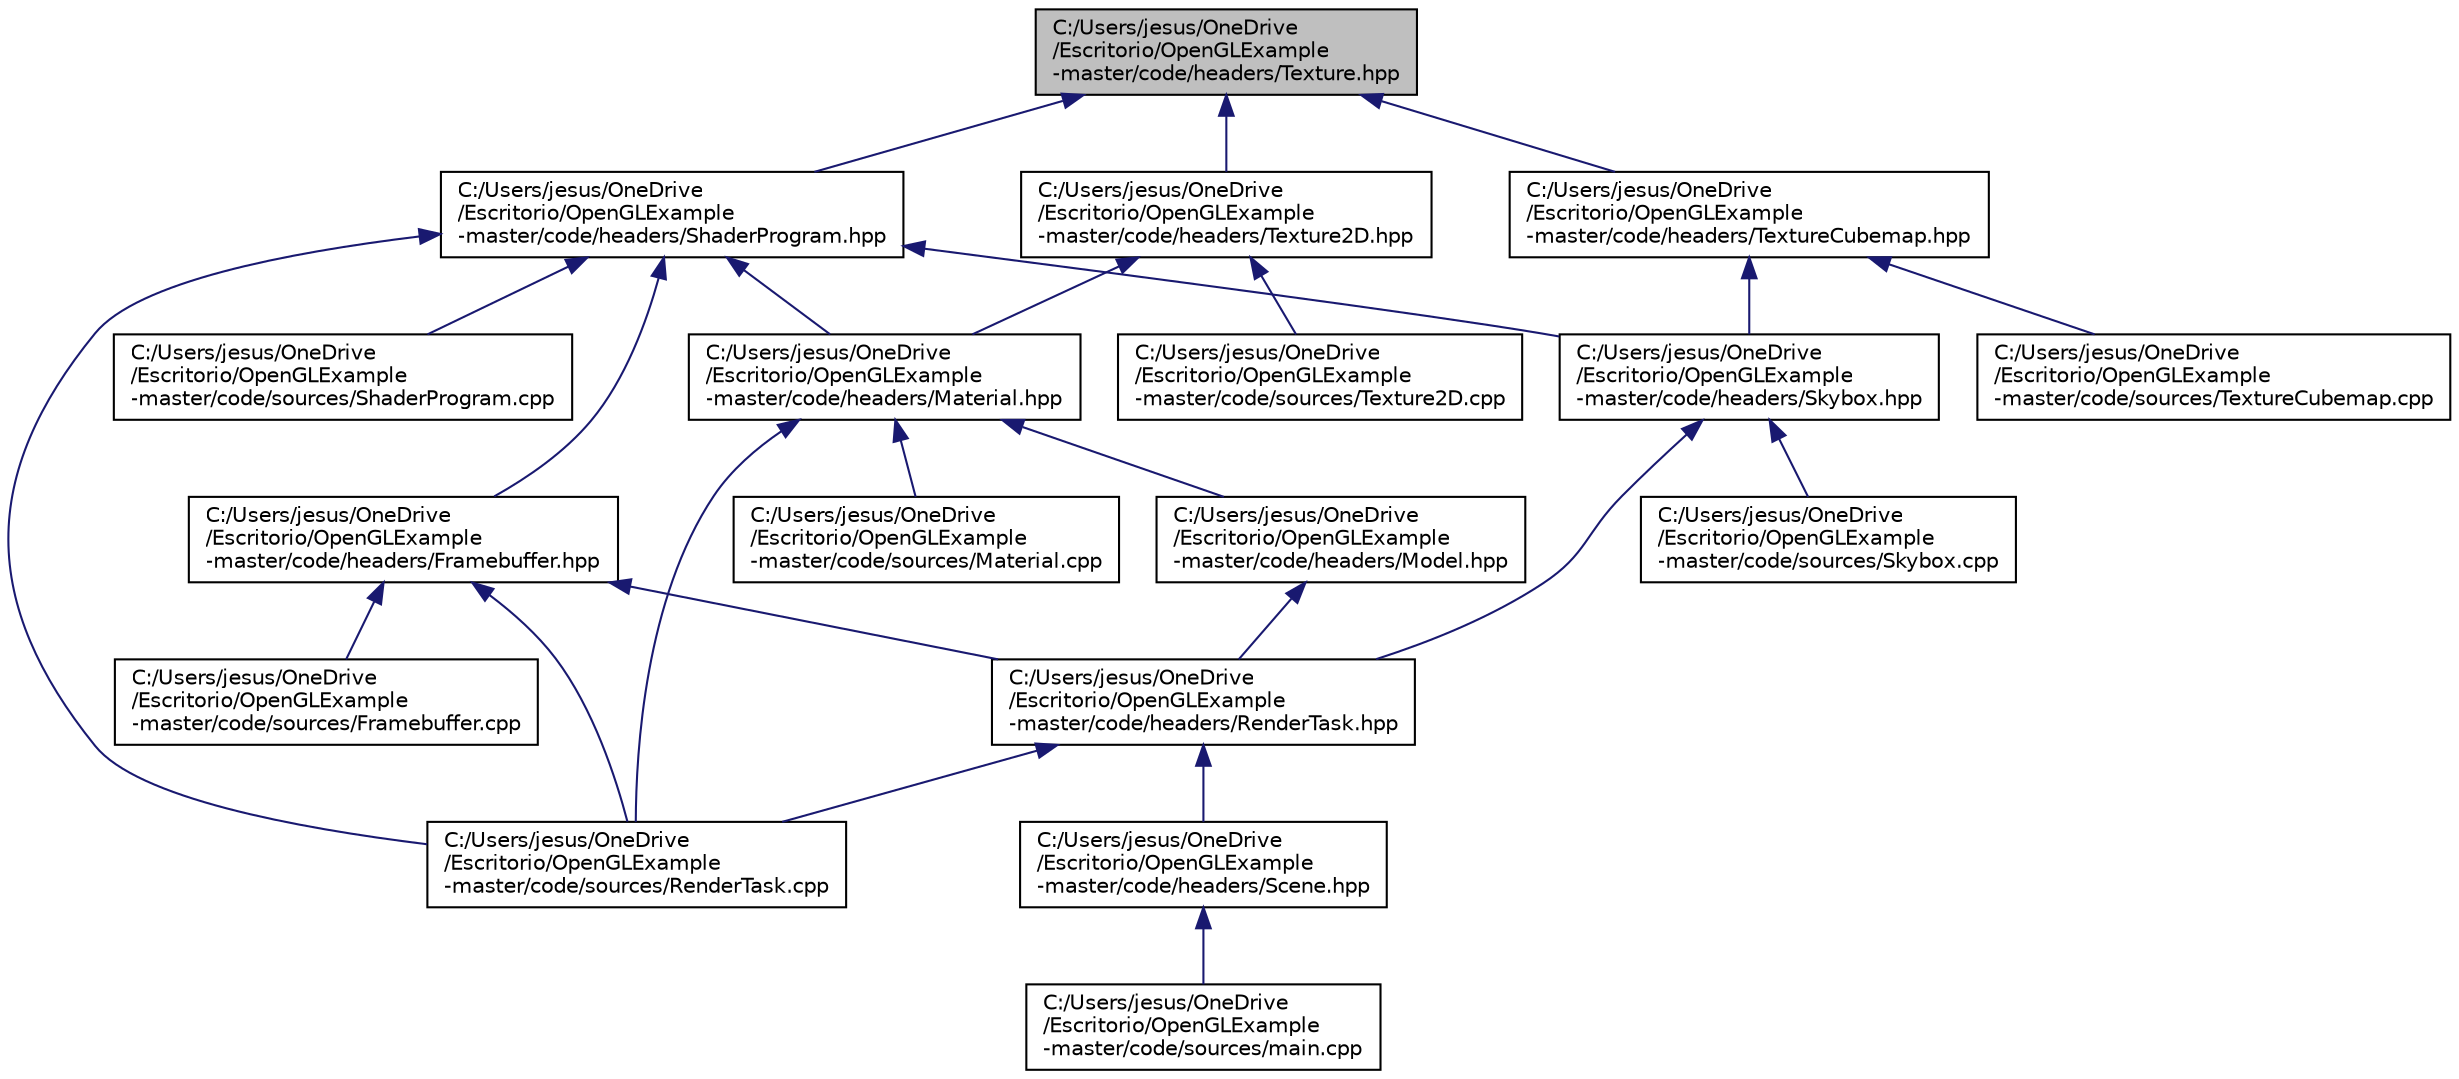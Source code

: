 digraph "C:/Users/jesus/OneDrive/Escritorio/OpenGLExample-master/code/headers/Texture.hpp"
{
 // LATEX_PDF_SIZE
  edge [fontname="Helvetica",fontsize="10",labelfontname="Helvetica",labelfontsize="10"];
  node [fontname="Helvetica",fontsize="10",shape=record];
  Node1 [label="C:/Users/jesus/OneDrive\l/Escritorio/OpenGLExample\l-master/code/headers/Texture.hpp",height=0.2,width=0.4,color="black", fillcolor="grey75", style="filled", fontcolor="black",tooltip=" "];
  Node1 -> Node2 [dir="back",color="midnightblue",fontsize="10",style="solid",fontname="Helvetica"];
  Node2 [label="C:/Users/jesus/OneDrive\l/Escritorio/OpenGLExample\l-master/code/headers/ShaderProgram.hpp",height=0.2,width=0.4,color="black", fillcolor="white", style="filled",URL="$_shader_program_8hpp.html",tooltip=" "];
  Node2 -> Node3 [dir="back",color="midnightblue",fontsize="10",style="solid",fontname="Helvetica"];
  Node3 [label="C:/Users/jesus/OneDrive\l/Escritorio/OpenGLExample\l-master/code/headers/Framebuffer.hpp",height=0.2,width=0.4,color="black", fillcolor="white", style="filled",URL="$_framebuffer_8hpp.html",tooltip=" "];
  Node3 -> Node4 [dir="back",color="midnightblue",fontsize="10",style="solid",fontname="Helvetica"];
  Node4 [label="C:/Users/jesus/OneDrive\l/Escritorio/OpenGLExample\l-master/code/headers/RenderTask.hpp",height=0.2,width=0.4,color="black", fillcolor="white", style="filled",URL="$_render_task_8hpp.html",tooltip=" "];
  Node4 -> Node5 [dir="back",color="midnightblue",fontsize="10",style="solid",fontname="Helvetica"];
  Node5 [label="C:/Users/jesus/OneDrive\l/Escritorio/OpenGLExample\l-master/code/headers/Scene.hpp",height=0.2,width=0.4,color="black", fillcolor="white", style="filled",URL="$_scene_8hpp.html",tooltip=" "];
  Node5 -> Node6 [dir="back",color="midnightblue",fontsize="10",style="solid",fontname="Helvetica"];
  Node6 [label="C:/Users/jesus/OneDrive\l/Escritorio/OpenGLExample\l-master/code/sources/main.cpp",height=0.2,width=0.4,color="black", fillcolor="white", style="filled",URL="$main_8cpp.html",tooltip=" "];
  Node4 -> Node7 [dir="back",color="midnightblue",fontsize="10",style="solid",fontname="Helvetica"];
  Node7 [label="C:/Users/jesus/OneDrive\l/Escritorio/OpenGLExample\l-master/code/sources/RenderTask.cpp",height=0.2,width=0.4,color="black", fillcolor="white", style="filled",URL="$_render_task_8cpp.html",tooltip=" "];
  Node3 -> Node8 [dir="back",color="midnightblue",fontsize="10",style="solid",fontname="Helvetica"];
  Node8 [label="C:/Users/jesus/OneDrive\l/Escritorio/OpenGLExample\l-master/code/sources/Framebuffer.cpp",height=0.2,width=0.4,color="black", fillcolor="white", style="filled",URL="$_framebuffer_8cpp.html",tooltip=" "];
  Node3 -> Node7 [dir="back",color="midnightblue",fontsize="10",style="solid",fontname="Helvetica"];
  Node2 -> Node9 [dir="back",color="midnightblue",fontsize="10",style="solid",fontname="Helvetica"];
  Node9 [label="C:/Users/jesus/OneDrive\l/Escritorio/OpenGLExample\l-master/code/headers/Material.hpp",height=0.2,width=0.4,color="black", fillcolor="white", style="filled",URL="$_material_8hpp.html",tooltip=" "];
  Node9 -> Node10 [dir="back",color="midnightblue",fontsize="10",style="solid",fontname="Helvetica"];
  Node10 [label="C:/Users/jesus/OneDrive\l/Escritorio/OpenGLExample\l-master/code/headers/Model.hpp",height=0.2,width=0.4,color="black", fillcolor="white", style="filled",URL="$_model_8hpp.html",tooltip=" "];
  Node10 -> Node4 [dir="back",color="midnightblue",fontsize="10",style="solid",fontname="Helvetica"];
  Node9 -> Node11 [dir="back",color="midnightblue",fontsize="10",style="solid",fontname="Helvetica"];
  Node11 [label="C:/Users/jesus/OneDrive\l/Escritorio/OpenGLExample\l-master/code/sources/Material.cpp",height=0.2,width=0.4,color="black", fillcolor="white", style="filled",URL="$_material_8cpp.html",tooltip=" "];
  Node9 -> Node7 [dir="back",color="midnightblue",fontsize="10",style="solid",fontname="Helvetica"];
  Node2 -> Node12 [dir="back",color="midnightblue",fontsize="10",style="solid",fontname="Helvetica"];
  Node12 [label="C:/Users/jesus/OneDrive\l/Escritorio/OpenGLExample\l-master/code/headers/Skybox.hpp",height=0.2,width=0.4,color="black", fillcolor="white", style="filled",URL="$_skybox_8hpp.html",tooltip=" "];
  Node12 -> Node4 [dir="back",color="midnightblue",fontsize="10",style="solid",fontname="Helvetica"];
  Node12 -> Node13 [dir="back",color="midnightblue",fontsize="10",style="solid",fontname="Helvetica"];
  Node13 [label="C:/Users/jesus/OneDrive\l/Escritorio/OpenGLExample\l-master/code/sources/Skybox.cpp",height=0.2,width=0.4,color="black", fillcolor="white", style="filled",URL="$_skybox_8cpp.html",tooltip=" "];
  Node2 -> Node7 [dir="back",color="midnightblue",fontsize="10",style="solid",fontname="Helvetica"];
  Node2 -> Node14 [dir="back",color="midnightblue",fontsize="10",style="solid",fontname="Helvetica"];
  Node14 [label="C:/Users/jesus/OneDrive\l/Escritorio/OpenGLExample\l-master/code/sources/ShaderProgram.cpp",height=0.2,width=0.4,color="black", fillcolor="white", style="filled",URL="$_shader_program_8cpp.html",tooltip=" "];
  Node1 -> Node15 [dir="back",color="midnightblue",fontsize="10",style="solid",fontname="Helvetica"];
  Node15 [label="C:/Users/jesus/OneDrive\l/Escritorio/OpenGLExample\l-master/code/headers/Texture2D.hpp",height=0.2,width=0.4,color="black", fillcolor="white", style="filled",URL="$_texture2_d_8hpp.html",tooltip=" "];
  Node15 -> Node9 [dir="back",color="midnightblue",fontsize="10",style="solid",fontname="Helvetica"];
  Node15 -> Node16 [dir="back",color="midnightblue",fontsize="10",style="solid",fontname="Helvetica"];
  Node16 [label="C:/Users/jesus/OneDrive\l/Escritorio/OpenGLExample\l-master/code/sources/Texture2D.cpp",height=0.2,width=0.4,color="black", fillcolor="white", style="filled",URL="$_texture2_d_8cpp.html",tooltip=" "];
  Node1 -> Node17 [dir="back",color="midnightblue",fontsize="10",style="solid",fontname="Helvetica"];
  Node17 [label="C:/Users/jesus/OneDrive\l/Escritorio/OpenGLExample\l-master/code/headers/TextureCubemap.hpp",height=0.2,width=0.4,color="black", fillcolor="white", style="filled",URL="$_texture_cubemap_8hpp.html",tooltip=" "];
  Node17 -> Node12 [dir="back",color="midnightblue",fontsize="10",style="solid",fontname="Helvetica"];
  Node17 -> Node18 [dir="back",color="midnightblue",fontsize="10",style="solid",fontname="Helvetica"];
  Node18 [label="C:/Users/jesus/OneDrive\l/Escritorio/OpenGLExample\l-master/code/sources/TextureCubemap.cpp",height=0.2,width=0.4,color="black", fillcolor="white", style="filled",URL="$_texture_cubemap_8cpp.html",tooltip=" "];
}
